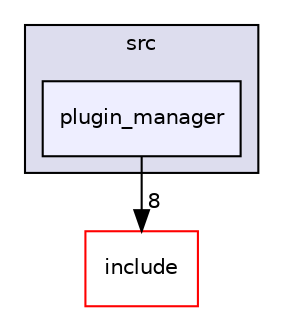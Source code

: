 digraph "/root/scrimmage/scrimmage/src/plugin_manager" {
  compound=true
  node [ fontsize="10", fontname="Helvetica"];
  edge [ labelfontsize="10", labelfontname="Helvetica"];
  subgraph clusterdir_68267d1309a1af8e8297ef4c3efbcdba {
    graph [ bgcolor="#ddddee", pencolor="black", label="src" fontname="Helvetica", fontsize="10", URL="dir_68267d1309a1af8e8297ef4c3efbcdba.html"]
  dir_ad48cbef4074e03d059db50e9662610d [shape=box, label="plugin_manager", style="filled", fillcolor="#eeeeff", pencolor="black", URL="dir_ad48cbef4074e03d059db50e9662610d.html"];
  }
  dir_d44c64559bbebec7f509842c48db8b23 [shape=box label="include" fillcolor="white" style="filled" color="red" URL="dir_d44c64559bbebec7f509842c48db8b23.html"];
  dir_ad48cbef4074e03d059db50e9662610d->dir_d44c64559bbebec7f509842c48db8b23 [headlabel="8", labeldistance=1.5 headhref="dir_000161_000004.html"];
}

